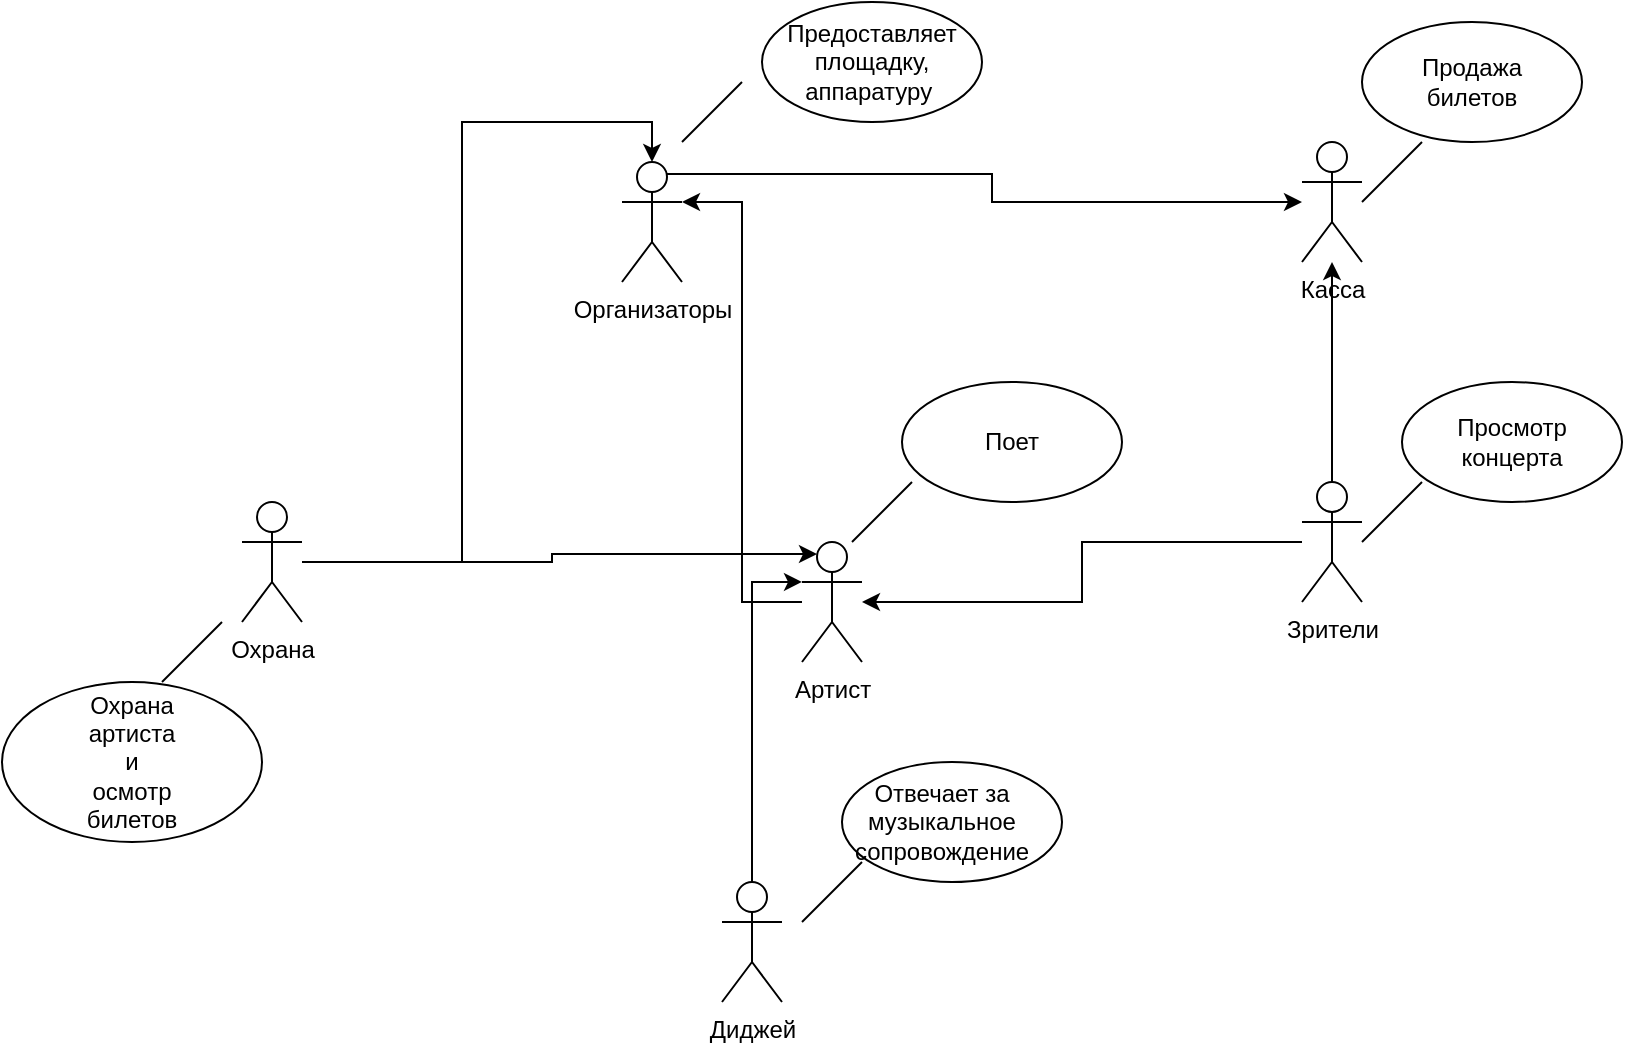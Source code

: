 <mxfile version="13.7.8" type="google"><diagram id="mdxiAwU15nhmMT9hVa3P" name="Page-1"><mxGraphModel dx="997" dy="548" grid="1" gridSize="10" guides="1" tooltips="1" connect="1" arrows="1" fold="1" page="1" pageScale="1" pageWidth="827" pageHeight="1169" math="0" shadow="0"><root><mxCell id="0"/><mxCell id="1" parent="0"/><mxCell id="w9TTjvSGu1AM3WFbMt_c-19" style="edgeStyle=orthogonalEdgeStyle;rounded=0;orthogonalLoop=1;jettySize=auto;html=1;exitX=0.75;exitY=0.1;exitDx=0;exitDy=0;exitPerimeter=0;" parent="1" source="w9TTjvSGu1AM3WFbMt_c-1" target="w9TTjvSGu1AM3WFbMt_c-14" edge="1"><mxGeometry relative="1" as="geometry"/></mxCell><mxCell id="w9TTjvSGu1AM3WFbMt_c-1" value="Организаторы" style="shape=umlActor;verticalLabelPosition=bottom;verticalAlign=top;html=1;outlineConnect=0;" parent="1" vertex="1"><mxGeometry x="360" y="80" width="30" height="60" as="geometry"/></mxCell><mxCell id="w9TTjvSGu1AM3WFbMt_c-18" style="edgeStyle=orthogonalEdgeStyle;rounded=0;orthogonalLoop=1;jettySize=auto;html=1;entryX=1;entryY=0.333;entryDx=0;entryDy=0;entryPerimeter=0;" parent="1" source="w9TTjvSGu1AM3WFbMt_c-2" target="w9TTjvSGu1AM3WFbMt_c-1" edge="1"><mxGeometry relative="1" as="geometry"><mxPoint x="465" y="220" as="targetPoint"/></mxGeometry></mxCell><mxCell id="w9TTjvSGu1AM3WFbMt_c-2" value="Артист&lt;br&gt;" style="shape=umlActor;verticalLabelPosition=bottom;verticalAlign=top;html=1;outlineConnect=0;" parent="1" vertex="1"><mxGeometry x="450" y="270" width="30" height="60" as="geometry"/></mxCell><mxCell id="w9TTjvSGu1AM3WFbMt_c-10" style="edgeStyle=orthogonalEdgeStyle;rounded=0;orthogonalLoop=1;jettySize=auto;html=1;entryX=0;entryY=0.333;entryDx=0;entryDy=0;entryPerimeter=0;" parent="1" source="w9TTjvSGu1AM3WFbMt_c-3" target="w9TTjvSGu1AM3WFbMt_c-2" edge="1"><mxGeometry relative="1" as="geometry"><mxPoint x="385" y="300" as="targetPoint"/><Array as="points"><mxPoint x="425" y="430"/><mxPoint x="425" y="290"/></Array></mxGeometry></mxCell><mxCell id="w9TTjvSGu1AM3WFbMt_c-3" value="Диджей" style="shape=umlActor;verticalLabelPosition=bottom;verticalAlign=top;html=1;outlineConnect=0;" parent="1" vertex="1"><mxGeometry x="410" y="440" width="30" height="60" as="geometry"/></mxCell><mxCell id="w9TTjvSGu1AM3WFbMt_c-16" style="edgeStyle=orthogonalEdgeStyle;rounded=0;orthogonalLoop=1;jettySize=auto;html=1;entryX=0.25;entryY=0.1;entryDx=0;entryDy=0;entryPerimeter=0;" parent="1" source="w9TTjvSGu1AM3WFbMt_c-6" target="w9TTjvSGu1AM3WFbMt_c-2" edge="1"><mxGeometry relative="1" as="geometry"/></mxCell><mxCell id="w9TTjvSGu1AM3WFbMt_c-20" style="edgeStyle=orthogonalEdgeStyle;rounded=0;orthogonalLoop=1;jettySize=auto;html=1;entryX=0.5;entryY=0;entryDx=0;entryDy=0;entryPerimeter=0;" parent="1" source="w9TTjvSGu1AM3WFbMt_c-6" target="w9TTjvSGu1AM3WFbMt_c-1" edge="1"><mxGeometry relative="1" as="geometry"/></mxCell><mxCell id="w9TTjvSGu1AM3WFbMt_c-6" value="Охрана" style="shape=umlActor;verticalLabelPosition=bottom;verticalAlign=top;html=1;outlineConnect=0;" parent="1" vertex="1"><mxGeometry x="170" y="250" width="30" height="60" as="geometry"/></mxCell><mxCell id="w9TTjvSGu1AM3WFbMt_c-13" style="edgeStyle=orthogonalEdgeStyle;rounded=0;orthogonalLoop=1;jettySize=auto;html=1;" parent="1" source="w9TTjvSGu1AM3WFbMt_c-7" target="w9TTjvSGu1AM3WFbMt_c-2" edge="1"><mxGeometry relative="1" as="geometry"/></mxCell><mxCell id="w9TTjvSGu1AM3WFbMt_c-15" style="edgeStyle=orthogonalEdgeStyle;rounded=0;orthogonalLoop=1;jettySize=auto;html=1;" parent="1" source="w9TTjvSGu1AM3WFbMt_c-7" target="w9TTjvSGu1AM3WFbMt_c-14" edge="1"><mxGeometry relative="1" as="geometry"/></mxCell><mxCell id="w9TTjvSGu1AM3WFbMt_c-7" value="Зрители" style="shape=umlActor;verticalLabelPosition=bottom;verticalAlign=top;html=1;outlineConnect=0;" parent="1" vertex="1"><mxGeometry x="700" y="240" width="30" height="60" as="geometry"/></mxCell><mxCell id="w9TTjvSGu1AM3WFbMt_c-14" value="Касса" style="shape=umlActor;verticalLabelPosition=bottom;verticalAlign=top;html=1;outlineConnect=0;" parent="1" vertex="1"><mxGeometry x="700" y="70" width="30" height="60" as="geometry"/></mxCell><mxCell id="w9TTjvSGu1AM3WFbMt_c-21" value="" style="endArrow=none;html=1;" parent="1" edge="1"><mxGeometry width="50" height="50" relative="1" as="geometry"><mxPoint x="390" y="70" as="sourcePoint"/><mxPoint x="420" y="40" as="targetPoint"/></mxGeometry></mxCell><mxCell id="w9TTjvSGu1AM3WFbMt_c-22" value="" style="ellipse;whiteSpace=wrap;html=1;" parent="1" vertex="1"><mxGeometry x="430" width="110" height="60" as="geometry"/></mxCell><mxCell id="w9TTjvSGu1AM3WFbMt_c-23" value="Предоставляет площадку, аппаратуру&amp;nbsp;" style="text;html=1;strokeColor=none;fillColor=none;align=center;verticalAlign=middle;whiteSpace=wrap;rounded=0;" parent="1" vertex="1"><mxGeometry x="465" y="20" width="40" height="20" as="geometry"/></mxCell><mxCell id="w9TTjvSGu1AM3WFbMt_c-24" value="" style="endArrow=none;html=1;" parent="1" edge="1"><mxGeometry width="50" height="50" relative="1" as="geometry"><mxPoint x="130" y="340" as="sourcePoint"/><mxPoint x="160" y="310" as="targetPoint"/></mxGeometry></mxCell><mxCell id="w9TTjvSGu1AM3WFbMt_c-26" value="" style="ellipse;whiteSpace=wrap;html=1;" parent="1" vertex="1"><mxGeometry x="470" y="380" width="110" height="60" as="geometry"/></mxCell><mxCell id="w9TTjvSGu1AM3WFbMt_c-27" value="" style="ellipse;whiteSpace=wrap;html=1;" parent="1" vertex="1"><mxGeometry x="50" y="340" width="130" height="80" as="geometry"/></mxCell><mxCell id="w9TTjvSGu1AM3WFbMt_c-28" value="" style="ellipse;whiteSpace=wrap;html=1;" parent="1" vertex="1"><mxGeometry x="500" y="190" width="110" height="60" as="geometry"/></mxCell><mxCell id="w9TTjvSGu1AM3WFbMt_c-29" value="" style="ellipse;whiteSpace=wrap;html=1;" parent="1" vertex="1"><mxGeometry x="730" y="10" width="110" height="60" as="geometry"/></mxCell><mxCell id="w9TTjvSGu1AM3WFbMt_c-30" value="" style="ellipse;whiteSpace=wrap;html=1;" parent="1" vertex="1"><mxGeometry x="750" y="190" width="110" height="60" as="geometry"/></mxCell><mxCell id="w9TTjvSGu1AM3WFbMt_c-31" value="" style="endArrow=none;html=1;" parent="1" edge="1"><mxGeometry width="50" height="50" relative="1" as="geometry"><mxPoint x="450" y="460" as="sourcePoint"/><mxPoint x="480" y="430" as="targetPoint"/></mxGeometry></mxCell><mxCell id="w9TTjvSGu1AM3WFbMt_c-32" value="" style="endArrow=none;html=1;" parent="1" edge="1"><mxGeometry width="50" height="50" relative="1" as="geometry"><mxPoint x="730" y="100" as="sourcePoint"/><mxPoint x="760" y="70" as="targetPoint"/></mxGeometry></mxCell><mxCell id="w9TTjvSGu1AM3WFbMt_c-33" value="" style="endArrow=none;html=1;" parent="1" edge="1"><mxGeometry width="50" height="50" relative="1" as="geometry"><mxPoint x="475" y="270" as="sourcePoint"/><mxPoint x="505" y="240" as="targetPoint"/></mxGeometry></mxCell><mxCell id="w9TTjvSGu1AM3WFbMt_c-34" value="" style="endArrow=none;html=1;" parent="1" edge="1"><mxGeometry width="50" height="50" relative="1" as="geometry"><mxPoint x="730" y="270" as="sourcePoint"/><mxPoint x="760" y="240" as="targetPoint"/></mxGeometry></mxCell><mxCell id="w9TTjvSGu1AM3WFbMt_c-35" value="Охрана артиста и осмотр билетов" style="text;html=1;strokeColor=none;fillColor=none;align=center;verticalAlign=middle;whiteSpace=wrap;rounded=0;" parent="1" vertex="1"><mxGeometry x="95" y="370" width="40" height="20" as="geometry"/></mxCell><mxCell id="w9TTjvSGu1AM3WFbMt_c-36" value="Продажа билетов" style="text;html=1;strokeColor=none;fillColor=none;align=center;verticalAlign=middle;whiteSpace=wrap;rounded=0;" parent="1" vertex="1"><mxGeometry x="765" y="30" width="40" height="20" as="geometry"/></mxCell><mxCell id="w9TTjvSGu1AM3WFbMt_c-37" value="Просмотр концерта" style="text;html=1;strokeColor=none;fillColor=none;align=center;verticalAlign=middle;whiteSpace=wrap;rounded=0;" parent="1" vertex="1"><mxGeometry x="785" y="210" width="40" height="20" as="geometry"/></mxCell><mxCell id="w9TTjvSGu1AM3WFbMt_c-38" value="Поет" style="text;html=1;strokeColor=none;fillColor=none;align=center;verticalAlign=middle;whiteSpace=wrap;rounded=0;" parent="1" vertex="1"><mxGeometry x="535" y="210" width="40" height="20" as="geometry"/></mxCell><mxCell id="w9TTjvSGu1AM3WFbMt_c-39" value="Отвечает за музыкальное сопровождение" style="text;html=1;strokeColor=none;fillColor=none;align=center;verticalAlign=middle;whiteSpace=wrap;rounded=0;" parent="1" vertex="1"><mxGeometry x="500" y="400" width="40" height="20" as="geometry"/></mxCell></root></mxGraphModel></diagram></mxfile>